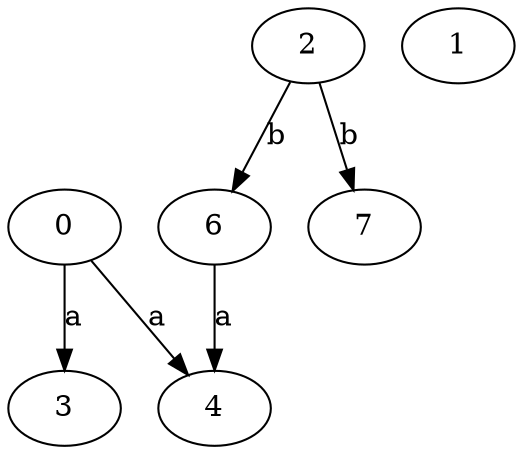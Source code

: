 strict digraph  {
0;
3;
1;
2;
4;
6;
7;
0 -> 3  [label=a];
0 -> 4  [label=a];
2 -> 6  [label=b];
2 -> 7  [label=b];
6 -> 4  [label=a];
}
